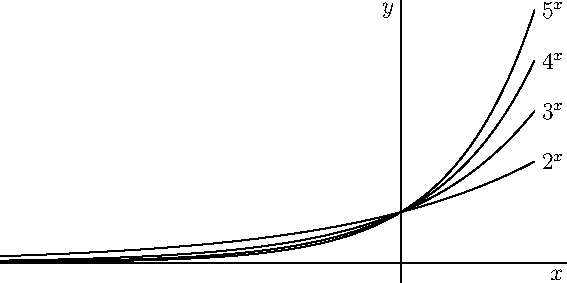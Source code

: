 size(10cm,5cm,IgnoreAspect);
import graph;
xaxis("$x$");
yaxis("$y$");
real f1(real x) {return 2^x;}
draw(graph(f1,-3,1));
real f2(real x) {return 3^x;}
draw(graph(f2,-3,1));
real f3(real x) {return 4^x;}
draw(graph(f3,-3,1));
real f4(real x) {return 5^x;}
draw(graph(f4,-3,1));
label("$2^x$",(1,2),E);
label("$3^x$",(1,3),E);
label("$4^x$",(1,4),E);
label("$5^x$",(1,5),E);
